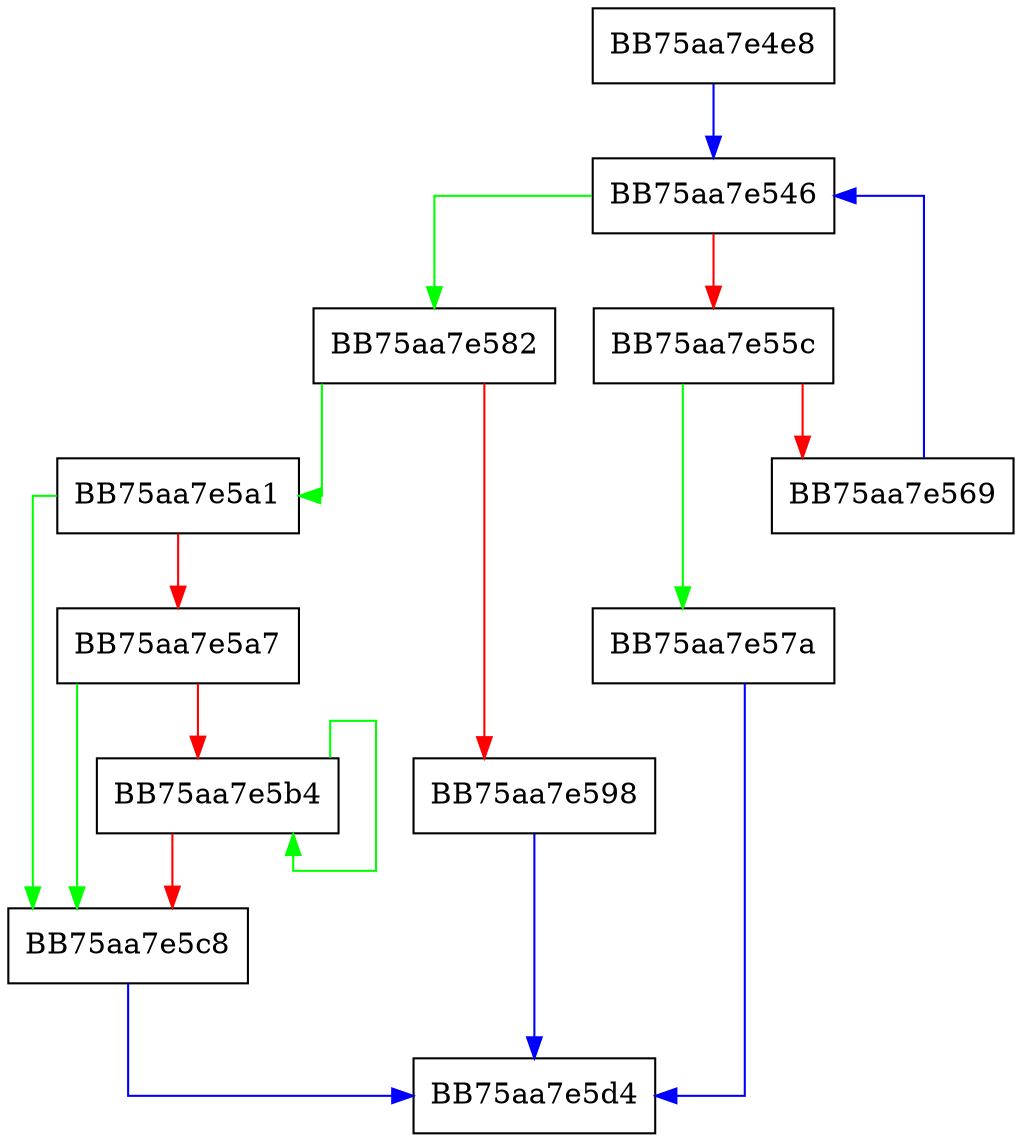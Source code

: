 digraph get_ID {
  node [shape="box"];
  graph [splines=ortho];
  BB75aa7e4e8 -> BB75aa7e546 [color="blue"];
  BB75aa7e546 -> BB75aa7e582 [color="green"];
  BB75aa7e546 -> BB75aa7e55c [color="red"];
  BB75aa7e55c -> BB75aa7e57a [color="green"];
  BB75aa7e55c -> BB75aa7e569 [color="red"];
  BB75aa7e569 -> BB75aa7e546 [color="blue"];
  BB75aa7e57a -> BB75aa7e5d4 [color="blue"];
  BB75aa7e582 -> BB75aa7e5a1 [color="green"];
  BB75aa7e582 -> BB75aa7e598 [color="red"];
  BB75aa7e598 -> BB75aa7e5d4 [color="blue"];
  BB75aa7e5a1 -> BB75aa7e5c8 [color="green"];
  BB75aa7e5a1 -> BB75aa7e5a7 [color="red"];
  BB75aa7e5a7 -> BB75aa7e5c8 [color="green"];
  BB75aa7e5a7 -> BB75aa7e5b4 [color="red"];
  BB75aa7e5b4 -> BB75aa7e5b4 [color="green"];
  BB75aa7e5b4 -> BB75aa7e5c8 [color="red"];
  BB75aa7e5c8 -> BB75aa7e5d4 [color="blue"];
}